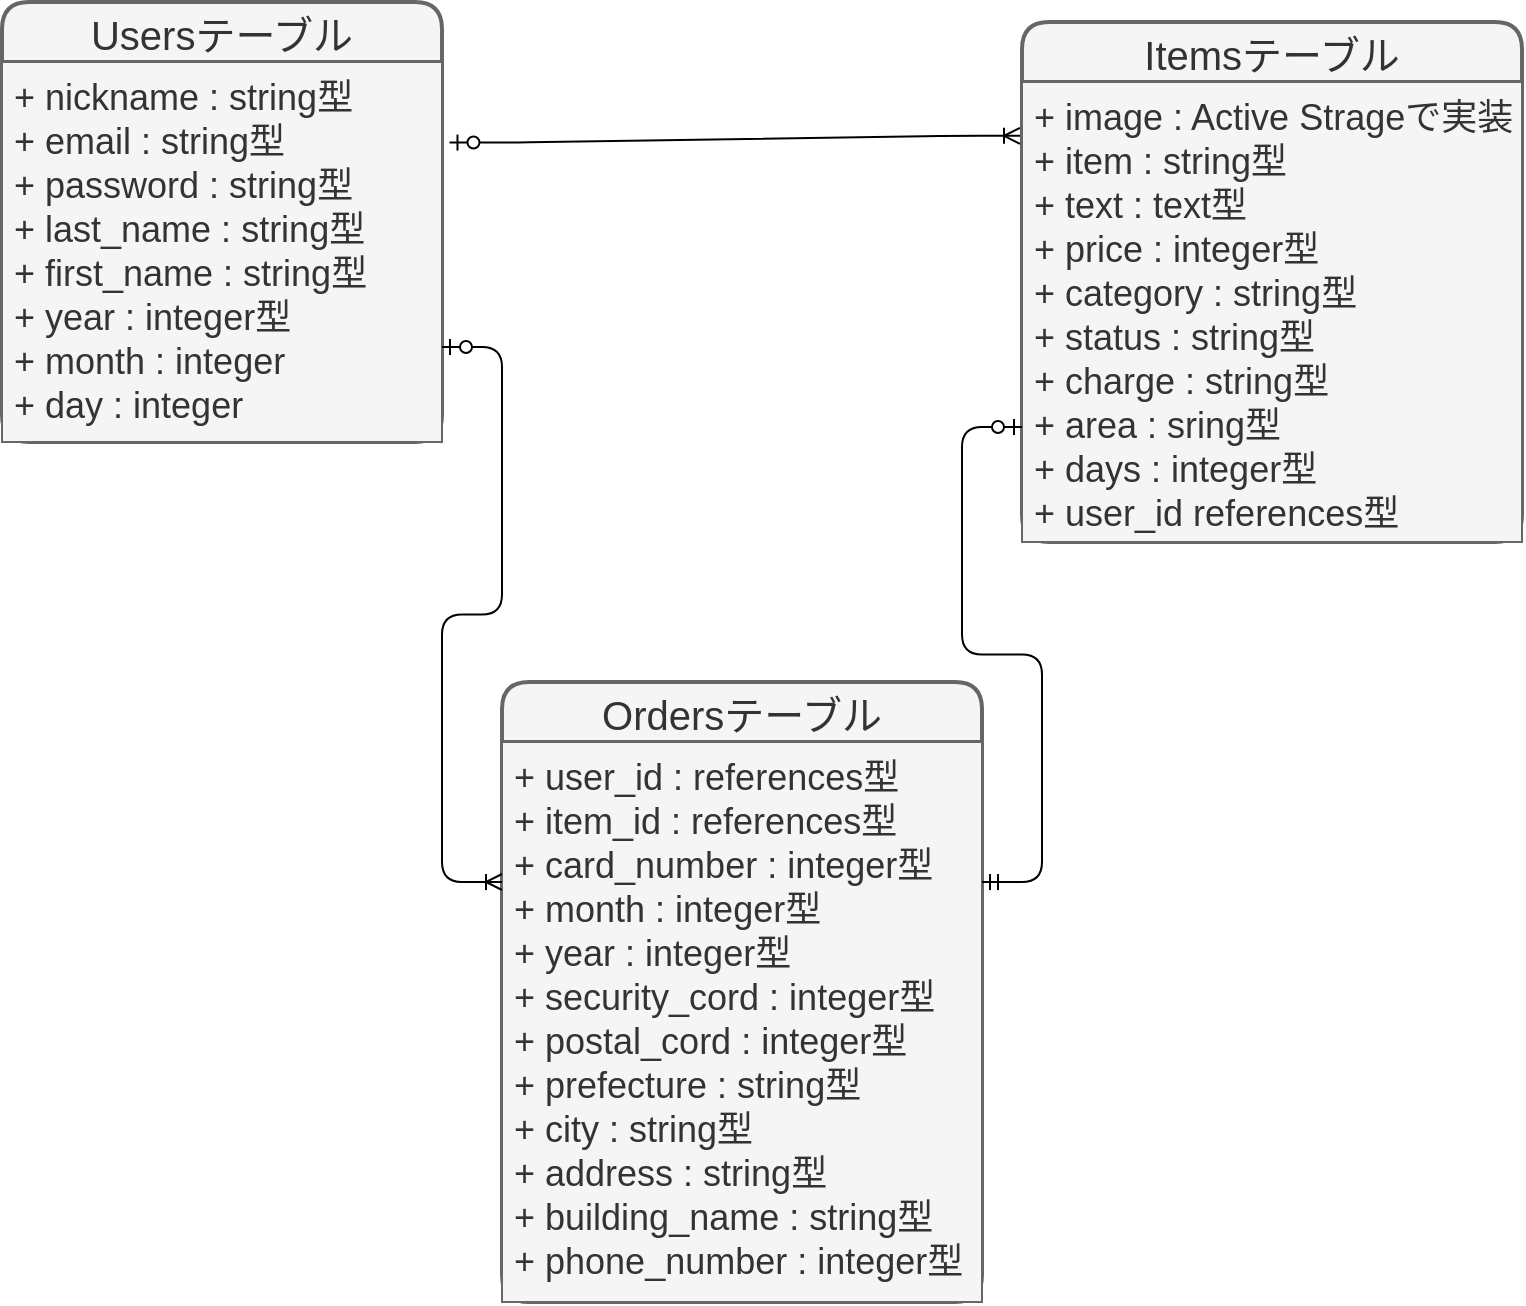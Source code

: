 <mxfile version="14.2.4" type="embed">
    <diagram id="AT9AscaFW_W7n0UWjT6E" name="ページ1">
        <mxGraphModel dx="755" dy="680" grid="1" gridSize="10" guides="1" tooltips="1" connect="1" arrows="1" fold="1" page="1" pageScale="1" pageWidth="827" pageHeight="1169" math="0" shadow="0">
            <root>
                <mxCell id="0"/>
                <mxCell id="1" parent="0"/>
                <mxCell id="3" value="Usersテーブル" style="swimlane;childLayout=stackLayout;horizontal=1;startSize=30;horizontalStack=0;rounded=1;fontSize=20;fontStyle=0;strokeWidth=2;resizeParent=0;resizeLast=1;shadow=0;dashed=0;align=center;fillColor=#f5f5f5;strokeColor=#666666;fontColor=#333333;" vertex="1" parent="1">
                    <mxGeometry x="10" y="100" width="220" height="220" as="geometry"/>
                </mxCell>
                <mxCell id="4" value="+ nickname : string型&#10;+ email : string型&#10;+ password : string型&#10;+ last_name : string型&#10;+ first_name : string型&#10;+ year : integer型&#10;+ month : integer&#10;+ day : integer" style="align=left;strokeColor=#666666;fillColor=#f5f5f5;spacingLeft=4;fontSize=18;verticalAlign=top;resizable=0;rotatable=0;part=1;fontColor=#333333;" vertex="1" parent="3">
                    <mxGeometry y="30" width="220" height="190" as="geometry"/>
                </mxCell>
                <mxCell id="32" value="Itemsテーブル" style="swimlane;childLayout=stackLayout;horizontal=1;startSize=30;horizontalStack=0;rounded=1;fontSize=20;fontStyle=0;strokeWidth=2;resizeParent=0;resizeLast=1;shadow=0;dashed=0;align=center;fillColor=#f5f5f5;strokeColor=#666666;fontColor=#333333;" vertex="1" parent="1">
                    <mxGeometry x="520" y="110" width="250" height="260" as="geometry"/>
                </mxCell>
                <mxCell id="33" value="+ image : Active Strageで実装&#10;+ item : string型&#10;+ text : text型&#10;+ price : integer型&#10;+ category : string型&#10;+ status : string型&#10;+ charge : string型&#10;+ area : sring型&#10;+ days : integer型&#10;+ user_id references型" style="align=left;strokeColor=#666666;fillColor=#f5f5f5;spacingLeft=4;fontSize=18;verticalAlign=top;resizable=0;rotatable=0;part=1;fontColor=#333333;" vertex="1" parent="32">
                    <mxGeometry y="30" width="250" height="230" as="geometry"/>
                </mxCell>
                <mxCell id="34" value="Ordersテーブル" style="swimlane;childLayout=stackLayout;horizontal=1;startSize=30;horizontalStack=0;rounded=1;fontSize=20;fontStyle=0;strokeWidth=2;resizeParent=0;resizeLast=1;shadow=0;dashed=0;align=center;fillColor=#f5f5f5;strokeColor=#666666;fontColor=#333333;" vertex="1" parent="1">
                    <mxGeometry x="260" y="440" width="240" height="310" as="geometry"/>
                </mxCell>
                <mxCell id="35" value="+ user_id : references型&#10;+ item_id : references型&#10;+ card_number : integer型&#10;+ month : integer型&#10;+ year : integer型&#10;+ security_cord : integer型&#10;+ postal_cord : integer型&#10;+ prefecture : string型&#10;+ city : string型&#10;+ address : string型&#10;+ building_name : string型&#10;+ phone_number : integer型" style="align=left;strokeColor=#666666;fillColor=#f5f5f5;spacingLeft=4;fontSize=18;verticalAlign=top;resizable=0;rotatable=0;part=1;fontColor=#333333;" vertex="1" parent="34">
                    <mxGeometry y="30" width="240" height="280" as="geometry"/>
                </mxCell>
                <mxCell id="38" value="" style="edgeStyle=entityRelationEdgeStyle;fontSize=12;html=1;endArrow=ERoneToMany;startArrow=ERzeroToOne;entryX=-0.004;entryY=0.117;entryDx=0;entryDy=0;entryPerimeter=0;exitX=1.017;exitY=0.212;exitDx=0;exitDy=0;exitPerimeter=0;" edge="1" parent="1" source="4" target="33">
                    <mxGeometry width="100" height="100" relative="1" as="geometry">
                        <mxPoint x="300" y="330" as="sourcePoint"/>
                        <mxPoint x="430" y="230" as="targetPoint"/>
                    </mxGeometry>
                </mxCell>
                <mxCell id="40" value="" style="edgeStyle=entityRelationEdgeStyle;fontSize=12;html=1;endArrow=ERoneToMany;startArrow=ERzeroToOne;exitX=1;exitY=0.75;exitDx=0;exitDy=0;entryX=0;entryY=0.25;entryDx=0;entryDy=0;" edge="1" parent="1" source="4" target="35">
                    <mxGeometry width="100" height="100" relative="1" as="geometry">
                        <mxPoint x="380" y="370" as="sourcePoint"/>
                        <mxPoint x="280" y="470" as="targetPoint"/>
                    </mxGeometry>
                </mxCell>
                <mxCell id="43" value="" style="edgeStyle=entityRelationEdgeStyle;fontSize=12;html=1;endArrow=ERzeroToOne;startArrow=ERmandOne;entryX=0;entryY=0.75;entryDx=0;entryDy=0;exitX=1;exitY=0.25;exitDx=0;exitDy=0;" edge="1" parent="1" source="35" target="33">
                    <mxGeometry width="100" height="100" relative="1" as="geometry">
                        <mxPoint x="364" y="390" as="sourcePoint"/>
                        <mxPoint x="464" y="290" as="targetPoint"/>
                    </mxGeometry>
                </mxCell>
            </root>
        </mxGraphModel>
    </diagram>
</mxfile>